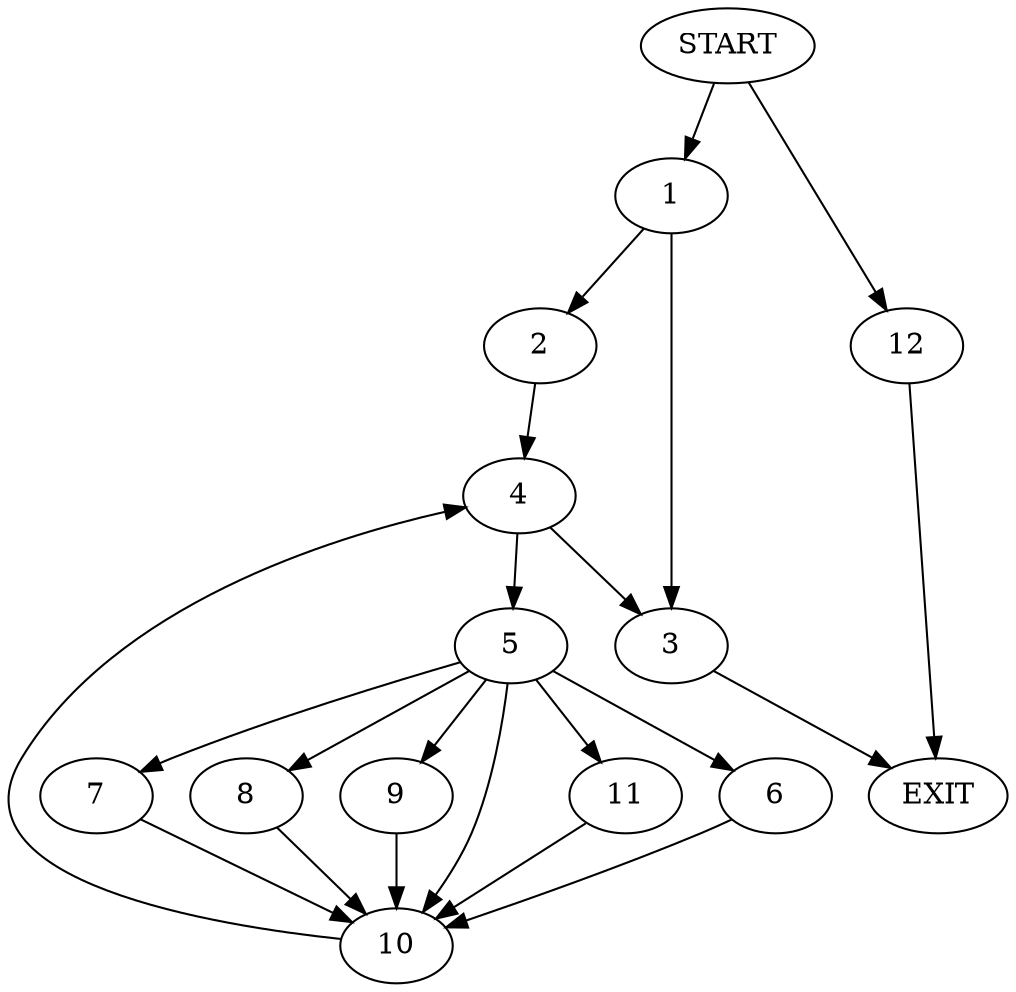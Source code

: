digraph {
0 [label="START"]
13 [label="EXIT"]
0 -> 1
1 -> 2
1 -> 3
2 -> 4
3 -> 13
4 -> 5
4 -> 3
5 -> 6
5 -> 7
5 -> 8
5 -> 9
5 -> 10
5 -> 11
10 -> 4
11 -> 10
6 -> 10
9 -> 10
7 -> 10
8 -> 10
0 -> 12
12 -> 13
}
